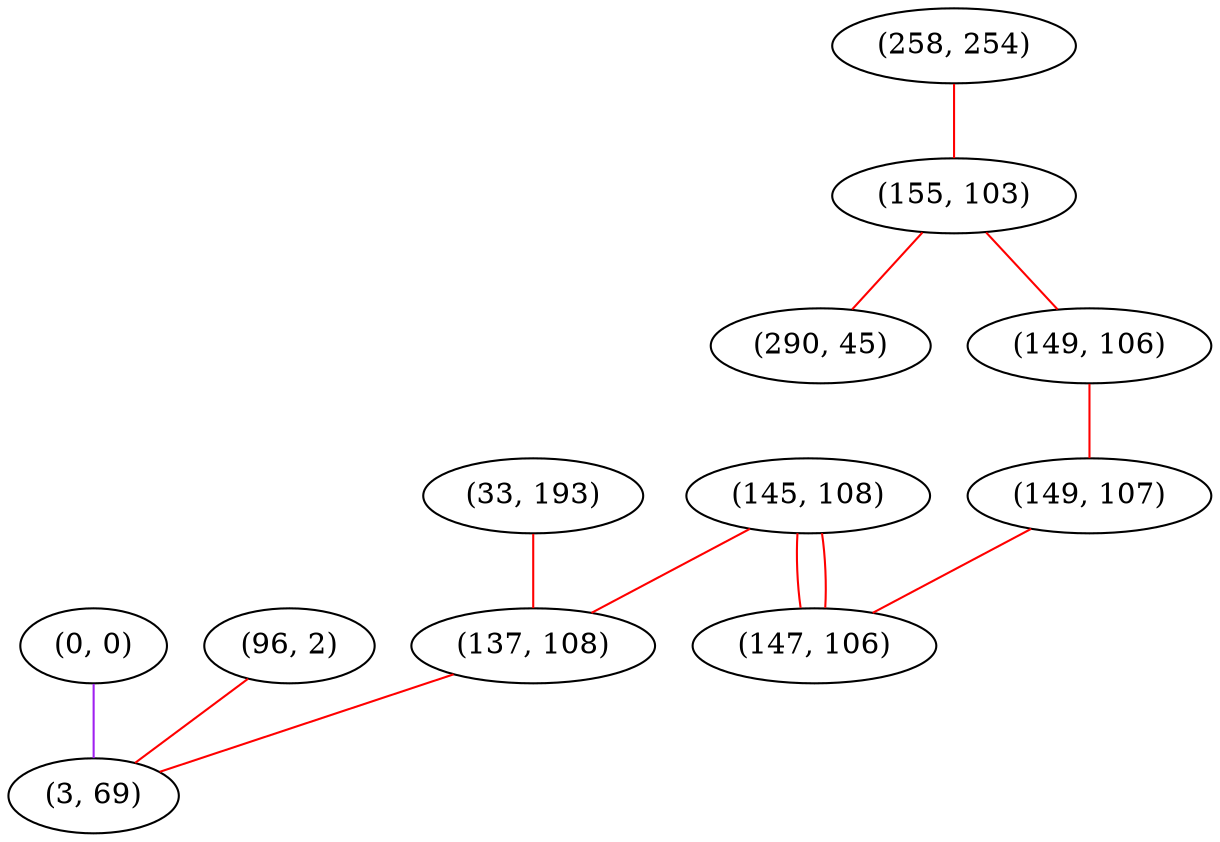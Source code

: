 graph "" {
"(0, 0)";
"(258, 254)";
"(33, 193)";
"(155, 103)";
"(290, 45)";
"(149, 106)";
"(145, 108)";
"(149, 107)";
"(147, 106)";
"(96, 2)";
"(137, 108)";
"(3, 69)";
"(0, 0)" -- "(3, 69)"  [color=purple, key=0, weight=4];
"(258, 254)" -- "(155, 103)"  [color=red, key=0, weight=1];
"(33, 193)" -- "(137, 108)"  [color=red, key=0, weight=1];
"(155, 103)" -- "(290, 45)"  [color=red, key=0, weight=1];
"(155, 103)" -- "(149, 106)"  [color=red, key=0, weight=1];
"(149, 106)" -- "(149, 107)"  [color=red, key=0, weight=1];
"(145, 108)" -- "(147, 106)"  [color=red, key=0, weight=1];
"(145, 108)" -- "(147, 106)"  [color=red, key=1, weight=1];
"(145, 108)" -- "(137, 108)"  [color=red, key=0, weight=1];
"(149, 107)" -- "(147, 106)"  [color=red, key=0, weight=1];
"(96, 2)" -- "(3, 69)"  [color=red, key=0, weight=1];
"(137, 108)" -- "(3, 69)"  [color=red, key=0, weight=1];
}

